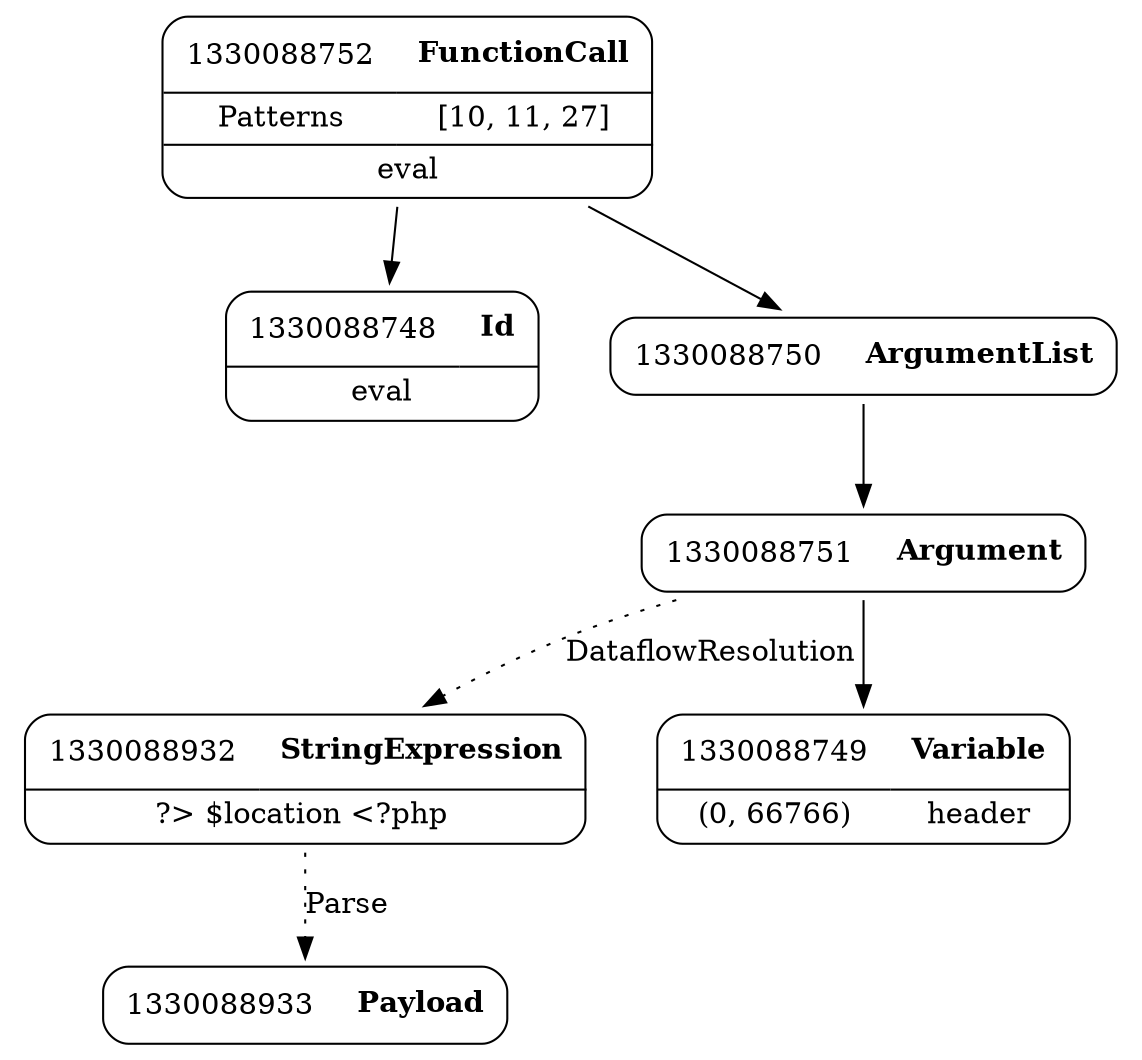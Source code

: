 digraph ast {
node [shape=none];
1330088933 [label=<<TABLE border='1' cellspacing='0' cellpadding='10' style='rounded' ><TR><TD border='0'>1330088933</TD><TD border='0'><B>Payload</B></TD></TR></TABLE>>];
1330088932 [label=<<TABLE border='1' cellspacing='0' cellpadding='10' style='rounded' ><TR><TD border='0'>1330088932</TD><TD border='0'><B>StringExpression</B></TD></TR><HR/><TR><TD border='0' cellpadding='5' colspan='2'>?&gt; $location &lt;?php </TD></TR></TABLE>>];
1330088932 -> 1330088933 [style=dotted,label=Parse];
1330088752 [label=<<TABLE border='1' cellspacing='0' cellpadding='10' style='rounded' ><TR><TD border='0'>1330088752</TD><TD border='0'><B>FunctionCall</B></TD></TR><HR/><TR><TD border='0' cellpadding='5'>Patterns</TD><TD border='0' cellpadding='5'>[10, 11, 27]</TD></TR><HR/><TR><TD border='0' cellpadding='5' colspan='2'>eval</TD></TR></TABLE>>];
1330088752 -> 1330088748 [weight=2];
1330088752 -> 1330088750 [weight=2];
1330088751 [label=<<TABLE border='1' cellspacing='0' cellpadding='10' style='rounded' ><TR><TD border='0'>1330088751</TD><TD border='0'><B>Argument</B></TD></TR></TABLE>>];
1330088751 -> 1330088749 [weight=2];
1330088751 -> 1330088932 [style=dotted,label=DataflowResolution];
1330088750 [label=<<TABLE border='1' cellspacing='0' cellpadding='10' style='rounded' ><TR><TD border='0'>1330088750</TD><TD border='0'><B>ArgumentList</B></TD></TR></TABLE>>];
1330088750 -> 1330088751 [weight=2];
1330088749 [label=<<TABLE border='1' cellspacing='0' cellpadding='10' style='rounded' ><TR><TD border='0'>1330088749</TD><TD border='0'><B>Variable</B></TD></TR><HR/><TR><TD border='0' cellpadding='5'>(0, 66766)</TD><TD border='0' cellpadding='5'>header</TD></TR></TABLE>>];
1330088748 [label=<<TABLE border='1' cellspacing='0' cellpadding='10' style='rounded' ><TR><TD border='0'>1330088748</TD><TD border='0'><B>Id</B></TD></TR><HR/><TR><TD border='0' cellpadding='5' colspan='2'>eval</TD></TR></TABLE>>];
}
